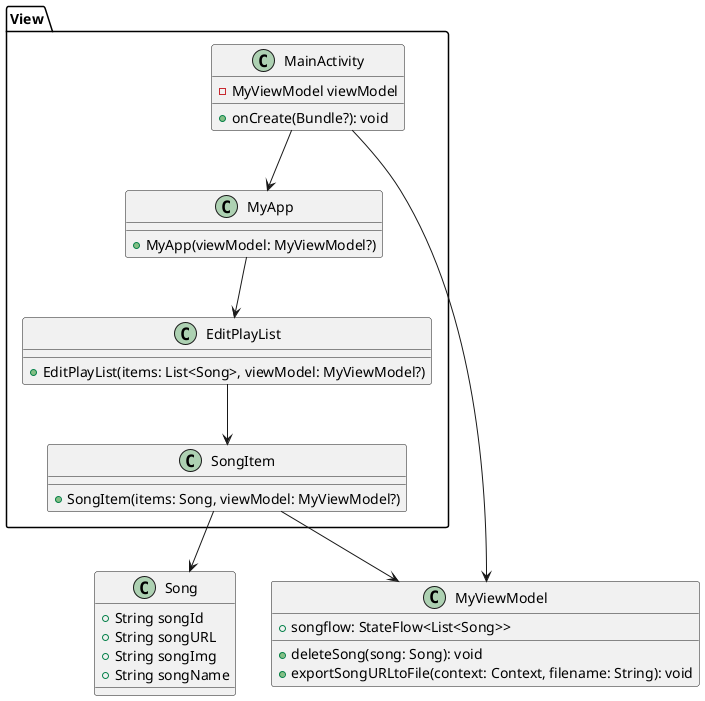 @startuml View

' 定義方向
top to bottom direction

' 定義View相關類
package "View" {
    class MainActivity {
        - MyViewModel viewModel
        + onCreate(Bundle?): void
    }

    class SongItem {
        + SongItem(items: Song, viewModel: MyViewModel?)
    }

    class MyApp {
        + MyApp(viewModel: MyViewModel?)
    }

    class EditPlayList {
        + EditPlayList(items: List<Song>, viewModel: MyViewModel?)
    }
}

' 定義其他類
class Song {
    + String songId
    + String songURL
    + String songImg
    + String songName
}

class MyViewModel {
    + songflow: StateFlow<List<Song>>
    + deleteSong(song: Song): void
    + exportSongURLtoFile(context: Context, filename: String): void
}

' 定義關係
MainActivity --> MyViewModel
MainActivity --> MyApp
MyApp --> EditPlayList
EditPlayList --> SongItem
SongItem --> Song
SongItem --> MyViewModel

@enduml
